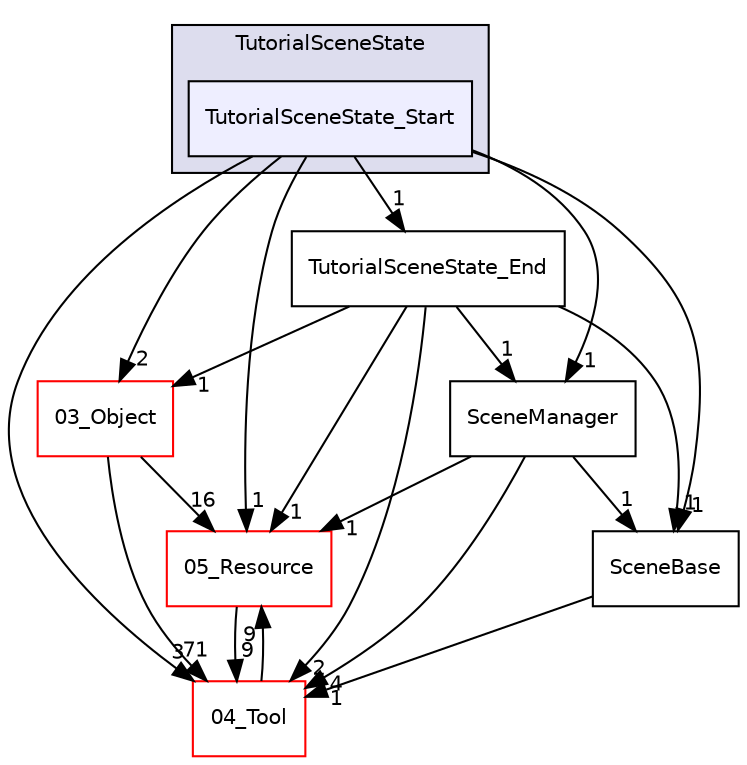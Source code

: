 digraph "C:/HAL/PG関係/03_作成プログラム/03_HAL授業/就職作品/Project/source/02_Scene/Scenes/TutorialScene/TutorialSceneState/TutorialSceneState_Start" {
  compound=true
  node [ fontsize="10", fontname="Helvetica"];
  edge [ labelfontsize="10", labelfontname="Helvetica"];
  subgraph clusterdir_99143e8bdcfc704a4e741b043a086551 {
    graph [ bgcolor="#ddddee", pencolor="black", label="TutorialSceneState" fontname="Helvetica", fontsize="10", URL="dir_99143e8bdcfc704a4e741b043a086551.html"]
  dir_27721de22bf3ebe8246d7debd9594dc5 [shape=box, label="TutorialSceneState_Start", style="filled", fillcolor="#eeeeff", pencolor="black", URL="dir_27721de22bf3ebe8246d7debd9594dc5.html"];
  }
  dir_b0e70bc53ec7a5495699a9078a4a2f93 [shape=box label="03_Object" fillcolor="white" style="filled" color="red" URL="dir_b0e70bc53ec7a5495699a9078a4a2f93.html"];
  dir_6e58c436369e4a795ef16d3c489c4702 [shape=box label="05_Resource" fillcolor="white" style="filled" color="red" URL="dir_6e58c436369e4a795ef16d3c489c4702.html"];
  dir_25573f6713d422fb7e7f317cef7e806a [shape=box label="TutorialSceneState_End" URL="dir_25573f6713d422fb7e7f317cef7e806a.html"];
  dir_8aa962ecbf640e466ad96d63abe85453 [shape=box label="SceneManager" URL="dir_8aa962ecbf640e466ad96d63abe85453.html"];
  dir_48bb4aacea20c6a8378e1408d864b090 [shape=box label="04_Tool" fillcolor="white" style="filled" color="red" URL="dir_48bb4aacea20c6a8378e1408d864b090.html"];
  dir_b3919f6d615a3952fcf5dafaeefedb63 [shape=box label="SceneBase" URL="dir_b3919f6d615a3952fcf5dafaeefedb63.html"];
  dir_b0e70bc53ec7a5495699a9078a4a2f93->dir_6e58c436369e4a795ef16d3c489c4702 [headlabel="16", labeldistance=1.5 headhref="dir_000027_000158.html"];
  dir_b0e70bc53ec7a5495699a9078a4a2f93->dir_48bb4aacea20c6a8378e1408d864b090 [headlabel="71", labeldistance=1.5 headhref="dir_000027_000080.html"];
  dir_6e58c436369e4a795ef16d3c489c4702->dir_48bb4aacea20c6a8378e1408d864b090 [headlabel="9", labeldistance=1.5 headhref="dir_000158_000080.html"];
  dir_25573f6713d422fb7e7f317cef7e806a->dir_b0e70bc53ec7a5495699a9078a4a2f93 [headlabel="1", labeldistance=1.5 headhref="dir_000025_000027.html"];
  dir_25573f6713d422fb7e7f317cef7e806a->dir_6e58c436369e4a795ef16d3c489c4702 [headlabel="1", labeldistance=1.5 headhref="dir_000025_000158.html"];
  dir_25573f6713d422fb7e7f317cef7e806a->dir_8aa962ecbf640e466ad96d63abe85453 [headlabel="1", labeldistance=1.5 headhref="dir_000025_000012.html"];
  dir_25573f6713d422fb7e7f317cef7e806a->dir_48bb4aacea20c6a8378e1408d864b090 [headlabel="2", labeldistance=1.5 headhref="dir_000025_000080.html"];
  dir_25573f6713d422fb7e7f317cef7e806a->dir_b3919f6d615a3952fcf5dafaeefedb63 [headlabel="1", labeldistance=1.5 headhref="dir_000025_000011.html"];
  dir_8aa962ecbf640e466ad96d63abe85453->dir_6e58c436369e4a795ef16d3c489c4702 [headlabel="1", labeldistance=1.5 headhref="dir_000012_000158.html"];
  dir_8aa962ecbf640e466ad96d63abe85453->dir_48bb4aacea20c6a8378e1408d864b090 [headlabel="4", labeldistance=1.5 headhref="dir_000012_000080.html"];
  dir_8aa962ecbf640e466ad96d63abe85453->dir_b3919f6d615a3952fcf5dafaeefedb63 [headlabel="1", labeldistance=1.5 headhref="dir_000012_000011.html"];
  dir_48bb4aacea20c6a8378e1408d864b090->dir_6e58c436369e4a795ef16d3c489c4702 [headlabel="9", labeldistance=1.5 headhref="dir_000080_000158.html"];
  dir_27721de22bf3ebe8246d7debd9594dc5->dir_b0e70bc53ec7a5495699a9078a4a2f93 [headlabel="2", labeldistance=1.5 headhref="dir_000026_000027.html"];
  dir_27721de22bf3ebe8246d7debd9594dc5->dir_6e58c436369e4a795ef16d3c489c4702 [headlabel="1", labeldistance=1.5 headhref="dir_000026_000158.html"];
  dir_27721de22bf3ebe8246d7debd9594dc5->dir_25573f6713d422fb7e7f317cef7e806a [headlabel="1", labeldistance=1.5 headhref="dir_000026_000025.html"];
  dir_27721de22bf3ebe8246d7debd9594dc5->dir_8aa962ecbf640e466ad96d63abe85453 [headlabel="1", labeldistance=1.5 headhref="dir_000026_000012.html"];
  dir_27721de22bf3ebe8246d7debd9594dc5->dir_48bb4aacea20c6a8378e1408d864b090 [headlabel="3", labeldistance=1.5 headhref="dir_000026_000080.html"];
  dir_27721de22bf3ebe8246d7debd9594dc5->dir_b3919f6d615a3952fcf5dafaeefedb63 [headlabel="1", labeldistance=1.5 headhref="dir_000026_000011.html"];
  dir_b3919f6d615a3952fcf5dafaeefedb63->dir_48bb4aacea20c6a8378e1408d864b090 [headlabel="1", labeldistance=1.5 headhref="dir_000011_000080.html"];
}
